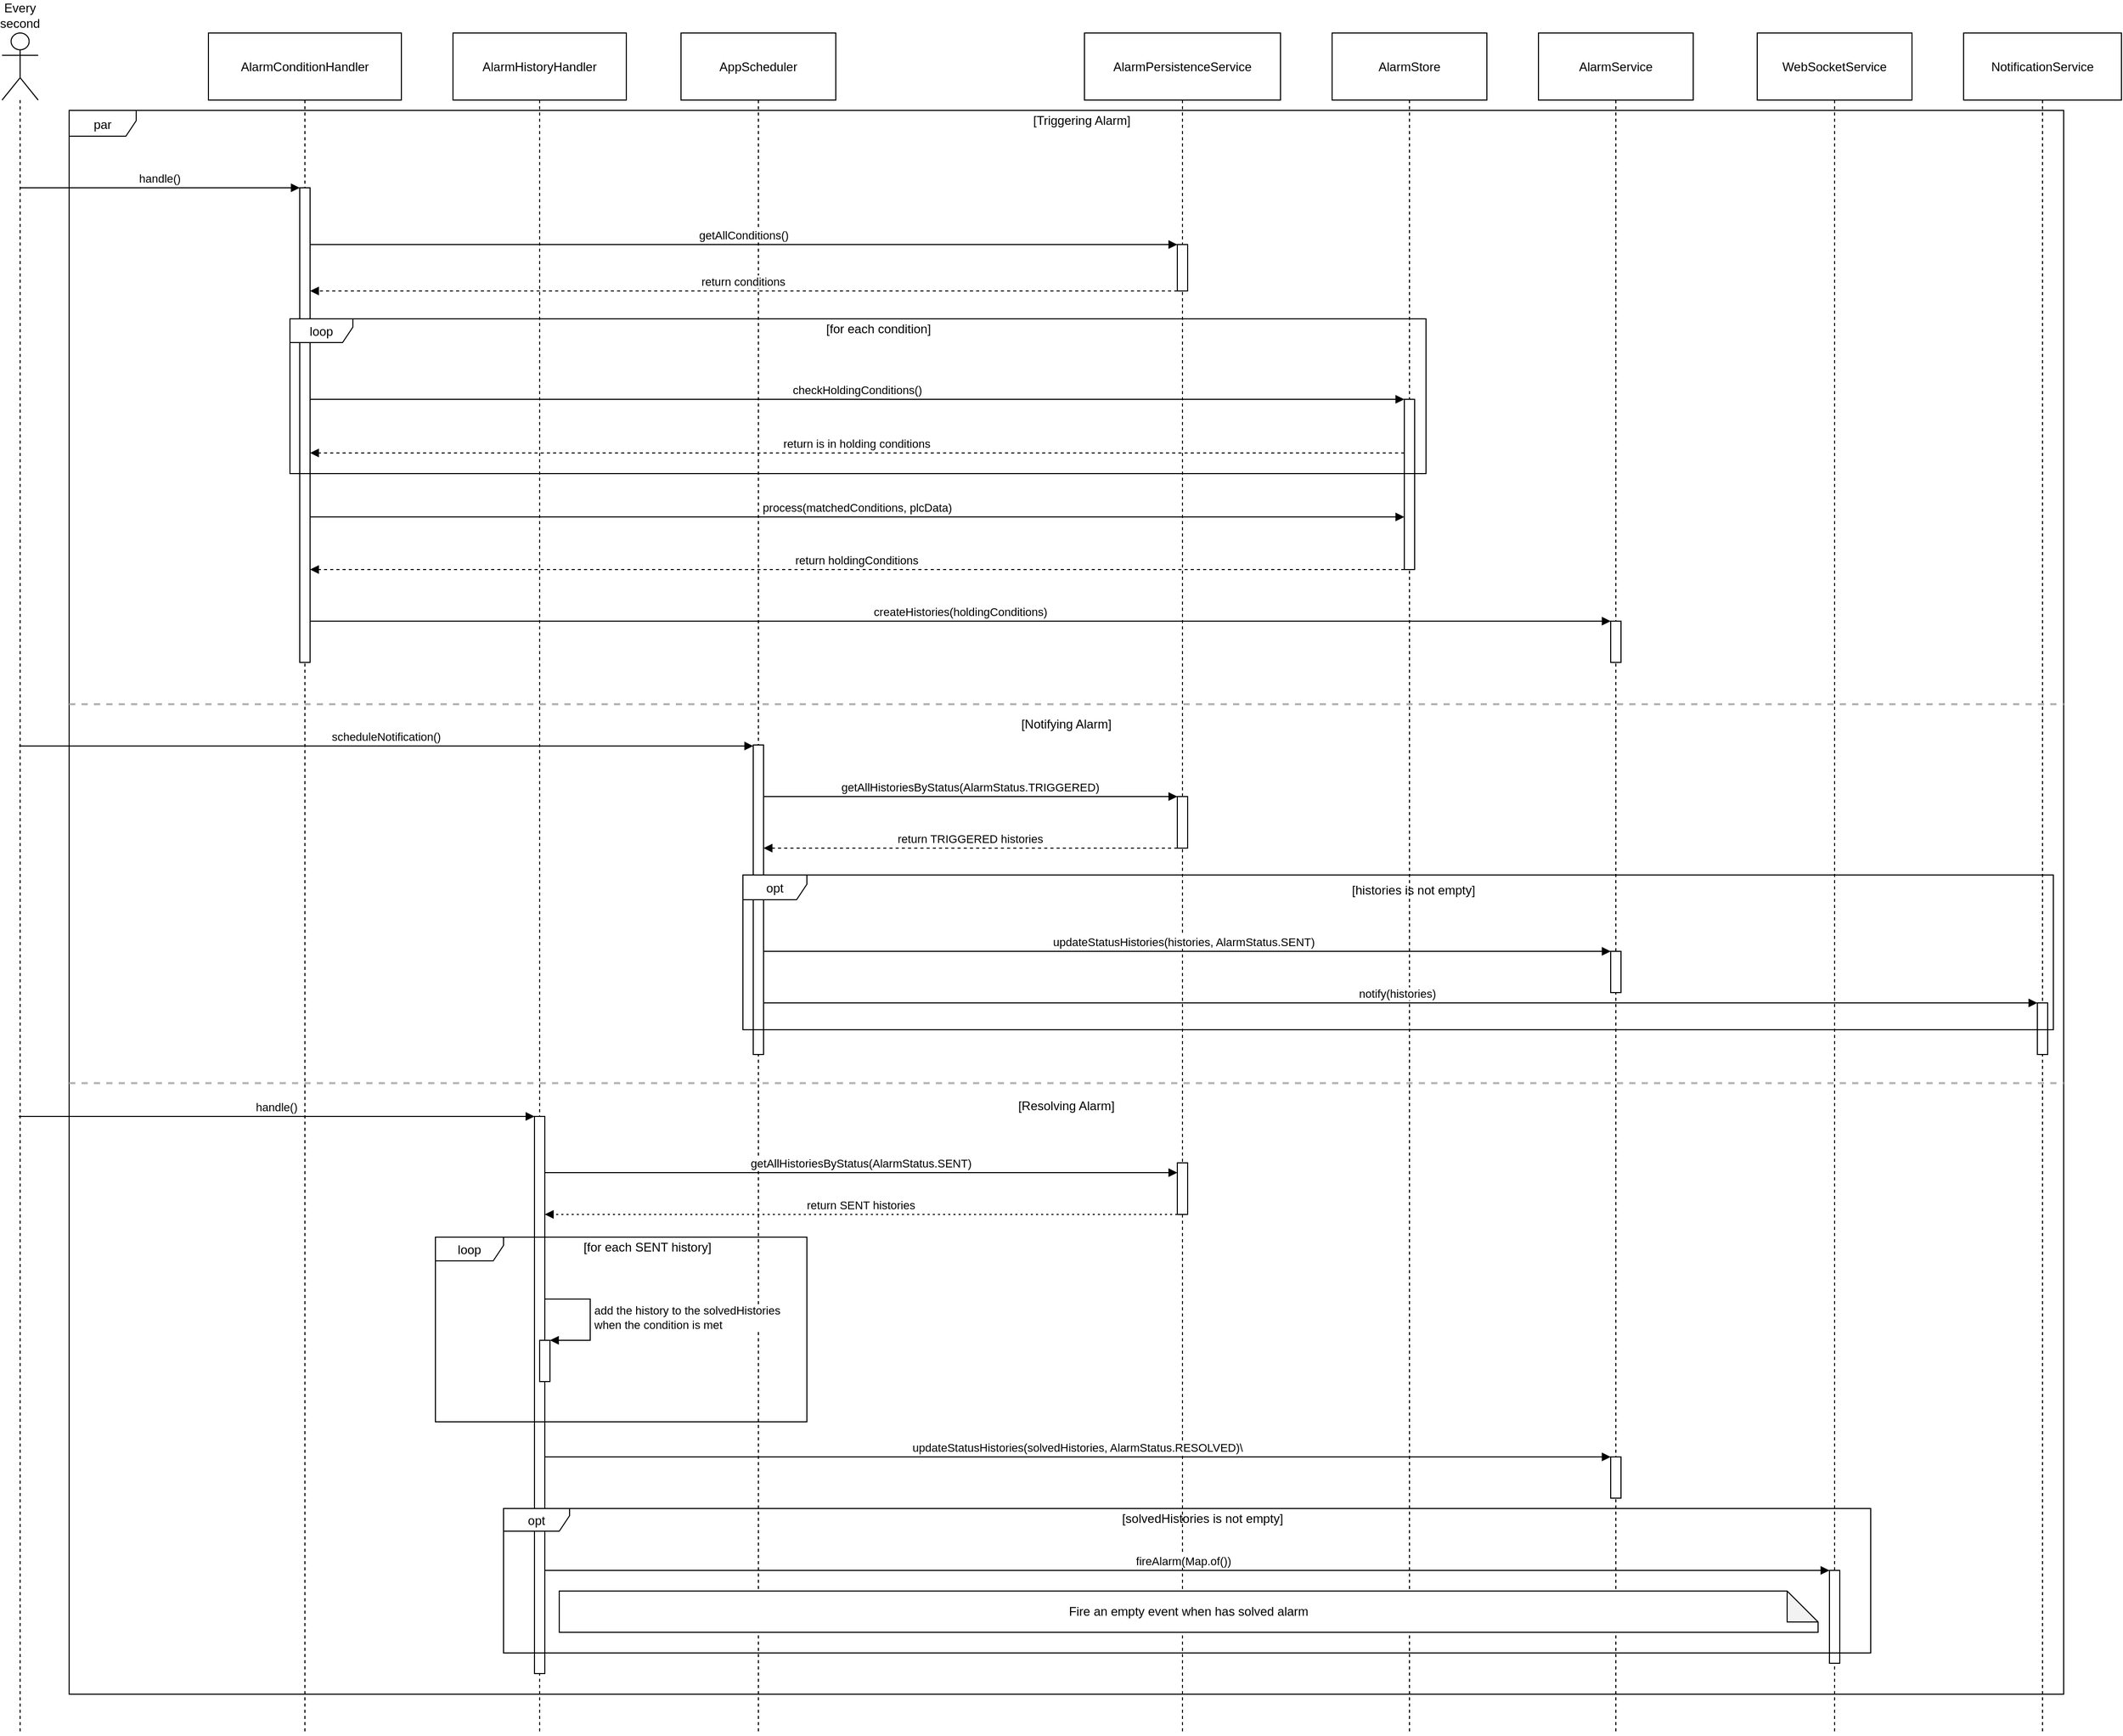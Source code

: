 <mxfile version="24.2.2" type="google">
  <diagram name="Page-1" id="Y3-ZoNVP7fB7ggFjIZeu">
    <mxGraphModel grid="1" page="1" gridSize="10" guides="1" tooltips="1" connect="1" arrows="1" fold="1" pageScale="1" pageWidth="850" pageHeight="1100" math="0" shadow="0">
      <root>
        <mxCell id="0" />
        <mxCell id="1" parent="0" />
        <mxCell id="UK-n1BO-FfAP6Dtml6JQ-47" value="Every second" style="shape=umlLifeline;perimeter=lifelinePerimeter;whiteSpace=wrap;container=1;dropTarget=0;collapsible=0;recursiveResize=0;outlineConnect=0;portConstraint=eastwest;newEdgeStyle={&quot;edgeStyle&quot;:&quot;elbowEdgeStyle&quot;,&quot;elbow&quot;:&quot;vertical&quot;,&quot;curved&quot;:0,&quot;rounded&quot;:0};participant=umlActor;verticalAlign=bottom;labelPosition=center;verticalLabelPosition=top;align=center;size=65;" vertex="1" parent="1">
          <mxGeometry x="20" y="20" width="35" height="1649" as="geometry" />
        </mxCell>
        <mxCell id="UK-n1BO-FfAP6Dtml6JQ-48" value="AlarmConditionHandler" style="shape=umlLifeline;perimeter=lifelinePerimeter;whiteSpace=wrap;container=1;dropTarget=0;collapsible=0;recursiveResize=0;outlineConnect=0;portConstraint=eastwest;newEdgeStyle={&quot;edgeStyle&quot;:&quot;elbowEdgeStyle&quot;,&quot;elbow&quot;:&quot;vertical&quot;,&quot;curved&quot;:0,&quot;rounded&quot;:0};size=65;" vertex="1" parent="1">
          <mxGeometry x="220" y="20" width="187" height="1649" as="geometry" />
        </mxCell>
        <mxCell id="UK-n1BO-FfAP6Dtml6JQ-49" value="AlarmHistoryHandler" style="shape=umlLifeline;perimeter=lifelinePerimeter;whiteSpace=wrap;container=1;dropTarget=0;collapsible=0;recursiveResize=0;outlineConnect=0;portConstraint=eastwest;newEdgeStyle={&quot;edgeStyle&quot;:&quot;elbowEdgeStyle&quot;,&quot;elbow&quot;:&quot;vertical&quot;,&quot;curved&quot;:0,&quot;rounded&quot;:0};size=65;" vertex="1" parent="1">
          <mxGeometry x="457" y="20" width="168" height="1649" as="geometry" />
        </mxCell>
        <mxCell id="UK-n1BO-FfAP6Dtml6JQ-50" value="AppScheduler" style="shape=umlLifeline;perimeter=lifelinePerimeter;whiteSpace=wrap;container=1;dropTarget=0;collapsible=0;recursiveResize=0;outlineConnect=0;portConstraint=eastwest;newEdgeStyle={&quot;edgeStyle&quot;:&quot;elbowEdgeStyle&quot;,&quot;elbow&quot;:&quot;vertical&quot;,&quot;curved&quot;:0,&quot;rounded&quot;:0};size=65;" vertex="1" parent="1">
          <mxGeometry x="678" y="20" width="150" height="1649" as="geometry" />
        </mxCell>
        <mxCell id="UK-n1BO-FfAP6Dtml6JQ-51" value="AlarmPersistenceService" style="shape=umlLifeline;perimeter=lifelinePerimeter;whiteSpace=wrap;container=1;dropTarget=0;collapsible=0;recursiveResize=0;outlineConnect=0;portConstraint=eastwest;newEdgeStyle={&quot;edgeStyle&quot;:&quot;elbowEdgeStyle&quot;,&quot;elbow&quot;:&quot;vertical&quot;,&quot;curved&quot;:0,&quot;rounded&quot;:0};size=65;" vertex="1" parent="1">
          <mxGeometry x="1069" y="20" width="190" height="1649" as="geometry" />
        </mxCell>
        <mxCell id="UK-n1BO-FfAP6Dtml6JQ-52" value="" style="points=[];perimeter=orthogonalPerimeter;outlineConnect=0;targetShapes=umlLifeline;portConstraint=eastwest;newEdgeStyle={&quot;edgeStyle&quot;:&quot;elbowEdgeStyle&quot;,&quot;elbow&quot;:&quot;vertical&quot;,&quot;curved&quot;:0,&quot;rounded&quot;:0}" vertex="1" parent="UK-n1BO-FfAP6Dtml6JQ-51">
          <mxGeometry x="90" y="205" width="10" height="45" as="geometry" />
        </mxCell>
        <mxCell id="UK-n1BO-FfAP6Dtml6JQ-53" value="" style="points=[];perimeter=orthogonalPerimeter;outlineConnect=0;targetShapes=umlLifeline;portConstraint=eastwest;newEdgeStyle={&quot;edgeStyle&quot;:&quot;elbowEdgeStyle&quot;,&quot;elbow&quot;:&quot;vertical&quot;,&quot;curved&quot;:0,&quot;rounded&quot;:0}" vertex="1" parent="UK-n1BO-FfAP6Dtml6JQ-51">
          <mxGeometry x="90" y="740" width="10" height="50" as="geometry" />
        </mxCell>
        <mxCell id="UK-n1BO-FfAP6Dtml6JQ-101" value="" style="points=[];perimeter=orthogonalPerimeter;outlineConnect=0;targetShapes=umlLifeline;portConstraint=eastwest;newEdgeStyle={&quot;edgeStyle&quot;:&quot;elbowEdgeStyle&quot;,&quot;elbow&quot;:&quot;vertical&quot;,&quot;curved&quot;:0,&quot;rounded&quot;:0}" vertex="1" parent="UK-n1BO-FfAP6Dtml6JQ-51">
          <mxGeometry x="90" y="1095" width="10" height="50" as="geometry" />
        </mxCell>
        <mxCell id="UK-n1BO-FfAP6Dtml6JQ-55" value="AlarmStore" style="shape=umlLifeline;perimeter=lifelinePerimeter;whiteSpace=wrap;container=1;dropTarget=0;collapsible=0;recursiveResize=0;outlineConnect=0;portConstraint=eastwest;newEdgeStyle={&quot;edgeStyle&quot;:&quot;elbowEdgeStyle&quot;,&quot;elbow&quot;:&quot;vertical&quot;,&quot;curved&quot;:0,&quot;rounded&quot;:0};size=65;" vertex="1" parent="1">
          <mxGeometry x="1309" y="20" width="150" height="1649" as="geometry" />
        </mxCell>
        <mxCell id="UK-n1BO-FfAP6Dtml6JQ-56" value="" style="points=[];perimeter=orthogonalPerimeter;outlineConnect=0;targetShapes=umlLifeline;portConstraint=eastwest;newEdgeStyle={&quot;edgeStyle&quot;:&quot;elbowEdgeStyle&quot;,&quot;elbow&quot;:&quot;vertical&quot;,&quot;curved&quot;:0,&quot;rounded&quot;:0}" vertex="1" parent="UK-n1BO-FfAP6Dtml6JQ-55">
          <mxGeometry x="70" y="355" width="10" height="165" as="geometry" />
        </mxCell>
        <mxCell id="UK-n1BO-FfAP6Dtml6JQ-57" value="AlarmService" style="shape=umlLifeline;perimeter=lifelinePerimeter;whiteSpace=wrap;container=1;dropTarget=0;collapsible=0;recursiveResize=0;outlineConnect=0;portConstraint=eastwest;newEdgeStyle={&quot;edgeStyle&quot;:&quot;elbowEdgeStyle&quot;,&quot;elbow&quot;:&quot;vertical&quot;,&quot;curved&quot;:0,&quot;rounded&quot;:0};size=65;" vertex="1" parent="1">
          <mxGeometry x="1509" y="20" width="150" height="1649" as="geometry" />
        </mxCell>
        <mxCell id="UK-n1BO-FfAP6Dtml6JQ-58" value="WebSocketService" style="shape=umlLifeline;perimeter=lifelinePerimeter;whiteSpace=wrap;container=1;dropTarget=0;collapsible=0;recursiveResize=0;outlineConnect=0;portConstraint=eastwest;newEdgeStyle={&quot;edgeStyle&quot;:&quot;elbowEdgeStyle&quot;,&quot;elbow&quot;:&quot;vertical&quot;,&quot;curved&quot;:0,&quot;rounded&quot;:0};size=65;" vertex="1" parent="1">
          <mxGeometry x="1721" y="20" width="150" height="1649" as="geometry" />
        </mxCell>
        <mxCell id="UK-n1BO-FfAP6Dtml6JQ-110" value="" style="points=[];perimeter=orthogonalPerimeter;outlineConnect=0;targetShapes=umlLifeline;portConstraint=eastwest;newEdgeStyle={&quot;edgeStyle&quot;:&quot;elbowEdgeStyle&quot;,&quot;elbow&quot;:&quot;vertical&quot;,&quot;curved&quot;:0,&quot;rounded&quot;:0}" vertex="1" parent="UK-n1BO-FfAP6Dtml6JQ-58">
          <mxGeometry x="70" y="1490" width="10" height="90" as="geometry" />
        </mxCell>
        <mxCell id="UK-n1BO-FfAP6Dtml6JQ-59" value="NotificationService" style="shape=umlLifeline;perimeter=lifelinePerimeter;whiteSpace=wrap;container=1;dropTarget=0;collapsible=0;recursiveResize=0;outlineConnect=0;portConstraint=eastwest;newEdgeStyle={&quot;edgeStyle&quot;:&quot;elbowEdgeStyle&quot;,&quot;elbow&quot;:&quot;vertical&quot;,&quot;curved&quot;:0,&quot;rounded&quot;:0};size=65;" vertex="1" parent="1">
          <mxGeometry x="1921" y="20" width="153" height="1649" as="geometry" />
        </mxCell>
        <mxCell id="UK-n1BO-FfAP6Dtml6JQ-68" value="par" style="shape=umlFrame;pointerEvents=0;dropTarget=0;strokeColor=#000000;height=25;width=65;strokeWidth=1;verticalAlign=top;" vertex="1" parent="1">
          <mxGeometry x="85" y="95" width="1933" height="1535" as="geometry" />
        </mxCell>
        <mxCell id="UK-n1BO-FfAP6Dtml6JQ-69" value="[Triggering Alarm]" style="text;strokeColor=none;fillColor=none;align=center;verticalAlign=middle;whiteSpace=wrap;" vertex="1" parent="UK-n1BO-FfAP6Dtml6JQ-68">
          <mxGeometry x="30" width="1903" height="20.757" as="geometry" />
        </mxCell>
        <mxCell id="UK-n1BO-FfAP6Dtml6JQ-70" value="[Notifying Alarm]" style="shape=line;dashed=1;whiteSpace=wrap;verticalAlign=top;labelPosition=center;verticalLabelPosition=bottom;align=center;strokeColor=#B3B3B3;strokeWidth=2;fontSize=12;" vertex="1" parent="UK-n1BO-FfAP6Dtml6JQ-68">
          <mxGeometry y="569.787" width="1933" height="11.416" as="geometry" />
        </mxCell>
        <mxCell id="UK-n1BO-FfAP6Dtml6JQ-71" value="[Resolving Alarm]" style="shape=line;dashed=1;whiteSpace=wrap;verticalAlign=top;labelPosition=center;verticalLabelPosition=bottom;align=center;strokeColor=#B3B3B3;strokeWidth=2;" vertex="1" parent="UK-n1BO-FfAP6Dtml6JQ-68">
          <mxGeometry y="935.025" width="1933" height="15.568" as="geometry" />
        </mxCell>
        <mxCell id="UK-n1BO-FfAP6Dtml6JQ-72" value="handle()" style="verticalAlign=bottom;endArrow=block;edgeStyle=elbowEdgeStyle;elbow=vertical;curved=0;rounded=0;" edge="1" parent="1">
          <mxGeometry relative="1" as="geometry">
            <Array as="points">
              <mxPoint x="214" y="170" />
            </Array>
            <mxPoint x="37.535" y="170" as="sourcePoint" />
            <mxPoint x="308.5" y="170" as="targetPoint" />
          </mxGeometry>
        </mxCell>
        <mxCell id="UK-n1BO-FfAP6Dtml6JQ-73" value="getAllConditions()" style="verticalAlign=bottom;endArrow=block;edgeStyle=elbowEdgeStyle;elbow=vertical;curved=0;rounded=0;" edge="1" parent="1" source="UK-n1BO-FfAP6Dtml6JQ-95" target="UK-n1BO-FfAP6Dtml6JQ-52">
          <mxGeometry relative="1" as="geometry">
            <Array as="points">
              <mxPoint x="751" y="225" />
            </Array>
          </mxGeometry>
        </mxCell>
        <mxCell id="UK-n1BO-FfAP6Dtml6JQ-74" value="return conditions" style="verticalAlign=bottom;endArrow=block;edgeStyle=elbowEdgeStyle;elbow=vertical;curved=0;rounded=0;dashed=1;" edge="1" parent="1" source="UK-n1BO-FfAP6Dtml6JQ-52">
          <mxGeometry relative="1" as="geometry">
            <Array as="points">
              <mxPoint x="749" y="270" />
            </Array>
            <mxPoint x="1159" y="270" as="sourcePoint" />
            <mxPoint x="318.5" y="270" as="targetPoint" />
          </mxGeometry>
        </mxCell>
        <mxCell id="UK-n1BO-FfAP6Dtml6JQ-75" value="checkHoldingConditions()" style="verticalAlign=bottom;endArrow=block;edgeStyle=elbowEdgeStyle;elbow=vertical;curved=0;rounded=0;" edge="1" parent="1" source="UK-n1BO-FfAP6Dtml6JQ-95" target="UK-n1BO-FfAP6Dtml6JQ-56">
          <mxGeometry relative="1" as="geometry">
            <Array as="points">
              <mxPoint x="861" y="375" />
            </Array>
          </mxGeometry>
        </mxCell>
        <mxCell id="UK-n1BO-FfAP6Dtml6JQ-76" value="return is in holding conditions" style="verticalAlign=bottom;endArrow=block;edgeStyle=elbowEdgeStyle;elbow=vertical;curved=0;rounded=0;dashed=1;" edge="1" parent="1" source="UK-n1BO-FfAP6Dtml6JQ-56" target="UK-n1BO-FfAP6Dtml6JQ-95">
          <mxGeometry relative="1" as="geometry">
            <Array as="points">
              <mxPoint x="859" y="427" />
            </Array>
            <mxPoint x="330" y="427" as="targetPoint" />
          </mxGeometry>
        </mxCell>
        <mxCell id="UK-n1BO-FfAP6Dtml6JQ-77" value="process(matchedConditions, plcData)" style="verticalAlign=bottom;endArrow=block;edgeStyle=elbowEdgeStyle;elbow=vertical;curved=0;rounded=0;" edge="1" parent="1" source="UK-n1BO-FfAP6Dtml6JQ-95" target="UK-n1BO-FfAP6Dtml6JQ-56">
          <mxGeometry relative="1" as="geometry">
            <Array as="points">
              <mxPoint x="859" y="489" />
            </Array>
          </mxGeometry>
        </mxCell>
        <mxCell id="UK-n1BO-FfAP6Dtml6JQ-78" value="return holdingConditions" style="verticalAlign=bottom;endArrow=block;edgeStyle=elbowEdgeStyle;elbow=vertical;curved=0;rounded=0;dashed=1;" edge="1" parent="1" source="UK-n1BO-FfAP6Dtml6JQ-56" target="UK-n1BO-FfAP6Dtml6JQ-95">
          <mxGeometry relative="1" as="geometry">
            <Array as="points">
              <mxPoint x="1370" y="540" />
            </Array>
            <mxPoint x="330" y="540" as="targetPoint" />
          </mxGeometry>
        </mxCell>
        <mxCell id="UK-n1BO-FfAP6Dtml6JQ-79" value="createHistories(holdingConditions)" style="verticalAlign=bottom;endArrow=block;edgeStyle=elbowEdgeStyle;elbow=vertical;curved=0;rounded=0;" edge="1" parent="1">
          <mxGeometry relative="1" as="geometry">
            <Array as="points">
              <mxPoint x="961" y="590" />
            </Array>
            <mxPoint x="318.5" y="590" as="sourcePoint" />
            <mxPoint x="1579" y="590" as="targetPoint" />
          </mxGeometry>
        </mxCell>
        <mxCell id="UK-n1BO-FfAP6Dtml6JQ-80" value="scheduleNotification()" style="verticalAlign=bottom;endArrow=block;edgeStyle=elbowEdgeStyle;elbow=vertical;curved=0;rounded=0;" edge="1" parent="1" target="UK-n1BO-FfAP6Dtml6JQ-97">
          <mxGeometry relative="1" as="geometry">
            <Array as="points">
              <mxPoint x="434" y="711" />
            </Array>
            <mxPoint x="36.462" y="711" as="sourcePoint" />
            <mxPoint x="752.5" y="711" as="targetPoint" />
          </mxGeometry>
        </mxCell>
        <mxCell id="UK-n1BO-FfAP6Dtml6JQ-81" value="getAllHistoriesByStatus(AlarmStatus.TRIGGERED)" style="verticalAlign=bottom;endArrow=block;edgeStyle=elbowEdgeStyle;elbow=vertical;curved=0;rounded=0;" edge="1" parent="1">
          <mxGeometry relative="1" as="geometry">
            <Array as="points">
              <mxPoint x="971" y="760" />
            </Array>
            <mxPoint x="758" y="760" as="sourcePoint" />
            <mxPoint x="1159" y="760" as="targetPoint" />
          </mxGeometry>
        </mxCell>
        <mxCell id="UK-n1BO-FfAP6Dtml6JQ-82" value="return TRIGGERED histories" style="verticalAlign=bottom;endArrow=block;edgeStyle=elbowEdgeStyle;elbow=vertical;curved=0;rounded=0;dashed=1;" edge="1" parent="1" source="UK-n1BO-FfAP6Dtml6JQ-53">
          <mxGeometry relative="1" as="geometry">
            <Array as="points">
              <mxPoint x="969" y="810" />
            </Array>
            <mxPoint x="1163.5" y="810" as="sourcePoint" />
            <mxPoint x="758" y="810" as="targetPoint" />
          </mxGeometry>
        </mxCell>
        <mxCell id="UK-n1BO-FfAP6Dtml6JQ-83" value="updateStatusHistories(histories, AlarmStatus.SENT)" style="verticalAlign=bottom;endArrow=block;edgeStyle=elbowEdgeStyle;elbow=vertical;curved=0;rounded=0;" edge="1" parent="1">
          <mxGeometry relative="1" as="geometry">
            <Array as="points">
              <mxPoint x="1179" y="910" />
            </Array>
            <mxPoint x="751.962" y="910.0" as="sourcePoint" />
            <mxPoint x="1579" y="910" as="targetPoint" />
          </mxGeometry>
        </mxCell>
        <mxCell id="UK-n1BO-FfAP6Dtml6JQ-84" value="notify(histories)" style="verticalAlign=bottom;endArrow=block;edgeStyle=elbowEdgeStyle;elbow=vertical;curved=0;rounded=0;" edge="1" parent="1">
          <mxGeometry relative="1" as="geometry">
            <Array as="points">
              <mxPoint x="1388" y="960" />
            </Array>
            <mxPoint x="751.962" y="960" as="sourcePoint" />
            <mxPoint x="1992.5" y="960" as="targetPoint" />
          </mxGeometry>
        </mxCell>
        <mxCell id="UK-n1BO-FfAP6Dtml6JQ-85" value="handle()" style="verticalAlign=bottom;endArrow=block;edgeStyle=elbowEdgeStyle;elbow=vertical;curved=0;rounded=0;" edge="1" parent="1" target="UK-n1BO-FfAP6Dtml6JQ-104">
          <mxGeometry relative="1" as="geometry">
            <Array as="points">
              <mxPoint x="328" y="1070" />
            </Array>
            <mxPoint x="36.182" y="1070" as="sourcePoint" />
            <mxPoint x="540.5" y="1070" as="targetPoint" />
          </mxGeometry>
        </mxCell>
        <mxCell id="UK-n1BO-FfAP6Dtml6JQ-86" value="getAllHistoriesByStatus(AlarmStatus.SENT)" style="verticalAlign=bottom;endArrow=block;edgeStyle=elbowEdgeStyle;elbow=vertical;curved=0;rounded=0;exitX=1.018;exitY=0.101;exitDx=0;exitDy=0;exitPerimeter=0;" edge="1" parent="1" source="UK-n1BO-FfAP6Dtml6JQ-104" target="UK-n1BO-FfAP6Dtml6JQ-101">
          <mxGeometry relative="1" as="geometry">
            <Array as="points" />
            <mxPoint x="539.682" y="1115.0" as="sourcePoint" />
            <mxPoint x="1159" y="1115" as="targetPoint" />
          </mxGeometry>
        </mxCell>
        <mxCell id="UK-n1BO-FfAP6Dtml6JQ-87" value="return SENT histories" style="verticalAlign=bottom;endArrow=block;edgeStyle=elbowEdgeStyle;elbow=vertical;curved=0;rounded=0;dashed=1;dashPattern=2 3;" edge="1" parent="1" source="UK-n1BO-FfAP6Dtml6JQ-101" target="UK-n1BO-FfAP6Dtml6JQ-104">
          <mxGeometry relative="1" as="geometry">
            <Array as="points">
              <mxPoint x="863" y="1165" />
            </Array>
            <mxPoint x="1163.5" y="1165.0" as="sourcePoint" />
            <mxPoint x="539.682" y="1165.0" as="targetPoint" />
          </mxGeometry>
        </mxCell>
        <mxCell id="UK-n1BO-FfAP6Dtml6JQ-89" value="updateStatusHistories(solvedHistories, AlarmStatus.RESOLVED)\" style="verticalAlign=bottom;endArrow=block;edgeStyle=elbowEdgeStyle;elbow=vertical;curved=0;rounded=0;" edge="1" parent="1" target="UK-n1BO-FfAP6Dtml6JQ-109">
          <mxGeometry relative="1" as="geometry">
            <Array as="points">
              <mxPoint x="1075" y="1400" />
            </Array>
            <mxPoint x="546" y="1400" as="sourcePoint" />
            <mxPoint x="1579" y="1400" as="targetPoint" />
          </mxGeometry>
        </mxCell>
        <mxCell id="UK-n1BO-FfAP6Dtml6JQ-90" value="fireAlarm(Map.of())" style="verticalAlign=bottom;endArrow=block;edgeStyle=elbowEdgeStyle;elbow=vertical;curved=0;rounded=0;" edge="1" parent="1" target="UK-n1BO-FfAP6Dtml6JQ-110">
          <mxGeometry relative="1" as="geometry">
            <Array as="points">
              <mxPoint x="1184" y="1510" />
            </Array>
            <mxPoint x="539.682" y="1510" as="sourcePoint" />
            <mxPoint x="1795.5" y="1510" as="targetPoint" />
          </mxGeometry>
        </mxCell>
        <mxCell id="UK-n1BO-FfAP6Dtml6JQ-95" value="" style="html=1;points=[[0,0,0,0,5],[0,1,0,0,-5],[1,0,0,0,5],[1,1,0,0,-5]];perimeter=orthogonalPerimeter;outlineConnect=0;targetShapes=umlLifeline;portConstraint=eastwest;newEdgeStyle={&quot;curved&quot;:0,&quot;rounded&quot;:0};" vertex="1" parent="1">
          <mxGeometry x="308.5" y="170" width="10" height="460" as="geometry" />
        </mxCell>
        <mxCell id="UK-n1BO-FfAP6Dtml6JQ-60" value="loop" style="shape=umlFrame;pointerEvents=0;dropTarget=0;strokeColor=#000000;height=23;width=61;strokeWidth=1;" vertex="1" parent="1">
          <mxGeometry x="299" y="297" width="1101" height="150" as="geometry" />
        </mxCell>
        <mxCell id="UK-n1BO-FfAP6Dtml6JQ-61" value="[for each condition]" style="text;strokeColor=none;fillColor=none;align=center;verticalAlign=middle;whiteSpace=wrap;" vertex="1" parent="UK-n1BO-FfAP6Dtml6JQ-60">
          <mxGeometry x="40" width="1061" height="20" as="geometry" />
        </mxCell>
        <mxCell id="UK-n1BO-FfAP6Dtml6JQ-96" value="" style="points=[];perimeter=orthogonalPerimeter;outlineConnect=0;targetShapes=umlLifeline;portConstraint=eastwest;newEdgeStyle={&quot;edgeStyle&quot;:&quot;elbowEdgeStyle&quot;,&quot;elbow&quot;:&quot;vertical&quot;,&quot;curved&quot;:0,&quot;rounded&quot;:0}" vertex="1" parent="1">
          <mxGeometry x="1579" y="590" width="10" height="40" as="geometry" />
        </mxCell>
        <mxCell id="UK-n1BO-FfAP6Dtml6JQ-97" value="" style="html=1;points=[[0,0,0,0,5],[0,1,0,0,-5],[1,0,0,0,5],[1,1,0,0,-5]];perimeter=orthogonalPerimeter;outlineConnect=0;targetShapes=umlLifeline;portConstraint=eastwest;newEdgeStyle={&quot;curved&quot;:0,&quot;rounded&quot;:0};" vertex="1" parent="1">
          <mxGeometry x="748" y="710" width="10" height="300" as="geometry" />
        </mxCell>
        <mxCell id="UK-n1BO-FfAP6Dtml6JQ-98" value="" style="points=[];perimeter=orthogonalPerimeter;outlineConnect=0;targetShapes=umlLifeline;portConstraint=eastwest;newEdgeStyle={&quot;edgeStyle&quot;:&quot;elbowEdgeStyle&quot;,&quot;elbow&quot;:&quot;vertical&quot;,&quot;curved&quot;:0,&quot;rounded&quot;:0}" vertex="1" parent="1">
          <mxGeometry x="1579" y="910" width="10" height="40" as="geometry" />
        </mxCell>
        <mxCell id="UK-n1BO-FfAP6Dtml6JQ-99" value="" style="points=[];perimeter=orthogonalPerimeter;outlineConnect=0;targetShapes=umlLifeline;portConstraint=eastwest;newEdgeStyle={&quot;edgeStyle&quot;:&quot;elbowEdgeStyle&quot;,&quot;elbow&quot;:&quot;vertical&quot;,&quot;curved&quot;:0,&quot;rounded&quot;:0}" vertex="1" parent="1">
          <mxGeometry x="1992.5" y="960" width="10" height="50" as="geometry" />
        </mxCell>
        <mxCell id="UK-n1BO-FfAP6Dtml6JQ-62" value="opt" style="shape=umlFrame;pointerEvents=0;dropTarget=0;strokeColor=#000000;height=24;width=62;strokeWidth=1;" vertex="1" parent="1">
          <mxGeometry x="738" y="836" width="1270" height="150" as="geometry" />
        </mxCell>
        <mxCell id="UK-n1BO-FfAP6Dtml6JQ-63" value="[histories is not empty]" style="text;strokeColor=none;fillColor=none;align=center;verticalAlign=middle;whiteSpace=wrap;" vertex="1" parent="UK-n1BO-FfAP6Dtml6JQ-62">
          <mxGeometry x="30" y="5" width="1240" height="20" as="geometry" />
        </mxCell>
        <mxCell id="UK-n1BO-FfAP6Dtml6JQ-104" value="" style="html=1;points=[[0,0,0,0,5],[0,1,0,0,-5],[1,0,0,0,5],[1,1,0,0,-5]];perimeter=orthogonalPerimeter;outlineConnect=0;targetShapes=umlLifeline;portConstraint=eastwest;newEdgeStyle={&quot;curved&quot;:0,&quot;rounded&quot;:0};" vertex="1" parent="1">
          <mxGeometry x="536" y="1070" width="10" height="540" as="geometry" />
        </mxCell>
        <mxCell id="UK-n1BO-FfAP6Dtml6JQ-64" value="loop" style="shape=umlFrame;pointerEvents=0;dropTarget=0;strokeColor=#000000;height=23;width=66;strokeWidth=1;" vertex="1" parent="1">
          <mxGeometry x="440" y="1187" width="360" height="179" as="geometry" />
        </mxCell>
        <mxCell id="UK-n1BO-FfAP6Dtml6JQ-65" value="[for each SENT history]" style="text;strokeColor=none;fillColor=none;align=center;verticalAlign=middle;whiteSpace=wrap;" vertex="1" parent="UK-n1BO-FfAP6Dtml6JQ-64">
          <mxGeometry x="50.704" width="309.296" height="20" as="geometry" />
        </mxCell>
        <mxCell id="UK-n1BO-FfAP6Dtml6JQ-106" value="" style="html=1;points=[[0,0,0,0,5],[0,1,0,0,-5],[1,0,0,0,5],[1,1,0,0,-5]];perimeter=orthogonalPerimeter;outlineConnect=0;targetShapes=umlLifeline;portConstraint=eastwest;newEdgeStyle={&quot;curved&quot;:0,&quot;rounded&quot;:0};" vertex="1" parent="1">
          <mxGeometry x="541" y="1287" width="10" height="40" as="geometry" />
        </mxCell>
        <mxCell id="UK-n1BO-FfAP6Dtml6JQ-107" value="&lt;span style=&quot;&quot;&gt;add the history to the solvedHistories&lt;/span&gt;&lt;br style=&quot;padding: 0px; margin: 0px;&quot;&gt;&lt;span style=&quot;&quot;&gt;when the condition is met&lt;/span&gt;" style="html=1;align=left;spacingLeft=2;endArrow=block;rounded=0;edgeStyle=orthogonalEdgeStyle;curved=0;rounded=0;" edge="1" parent="1" target="UK-n1BO-FfAP6Dtml6JQ-106">
          <mxGeometry x="-0.001" relative="1" as="geometry">
            <mxPoint x="546" y="1247" as="sourcePoint" />
            <Array as="points">
              <mxPoint x="590" y="1247" />
              <mxPoint x="590" y="1287" />
            </Array>
            <mxPoint as="offset" />
          </mxGeometry>
        </mxCell>
        <mxCell id="UK-n1BO-FfAP6Dtml6JQ-66" value="opt" style="shape=umlFrame;pointerEvents=0;dropTarget=0;strokeColor=#000000;height=22;width=64;strokeWidth=1;" vertex="1" parent="1">
          <mxGeometry x="506" y="1450" width="1325" height="140" as="geometry" />
        </mxCell>
        <mxCell id="UK-n1BO-FfAP6Dtml6JQ-67" value="[solvedHistories is not empty]" style="text;strokeColor=none;fillColor=none;align=center;verticalAlign=middle;whiteSpace=wrap;" vertex="1" parent="UK-n1BO-FfAP6Dtml6JQ-66">
          <mxGeometry x="30" width="1295" height="19.178" as="geometry" />
        </mxCell>
        <mxCell id="UK-n1BO-FfAP6Dtml6JQ-109" value="" style="points=[];perimeter=orthogonalPerimeter;outlineConnect=0;targetShapes=umlLifeline;portConstraint=eastwest;newEdgeStyle={&quot;edgeStyle&quot;:&quot;elbowEdgeStyle&quot;,&quot;elbow&quot;:&quot;vertical&quot;,&quot;curved&quot;:0,&quot;rounded&quot;:0}" vertex="1" parent="1">
          <mxGeometry x="1579" y="1400" width="10" height="40" as="geometry" />
        </mxCell>
        <mxCell id="UK-n1BO-FfAP6Dtml6JQ-111" value="&lt;span style=&quot;text-wrap: nowrap;&quot;&gt;Fire an empty event when has solved alarm&lt;/span&gt;" style="shape=note;whiteSpace=wrap;html=1;backgroundOutline=1;darkOpacity=0.05;" vertex="1" parent="1">
          <mxGeometry x="560" y="1530" width="1220" height="40" as="geometry" />
        </mxCell>
      </root>
    </mxGraphModel>
  </diagram>
</mxfile>
